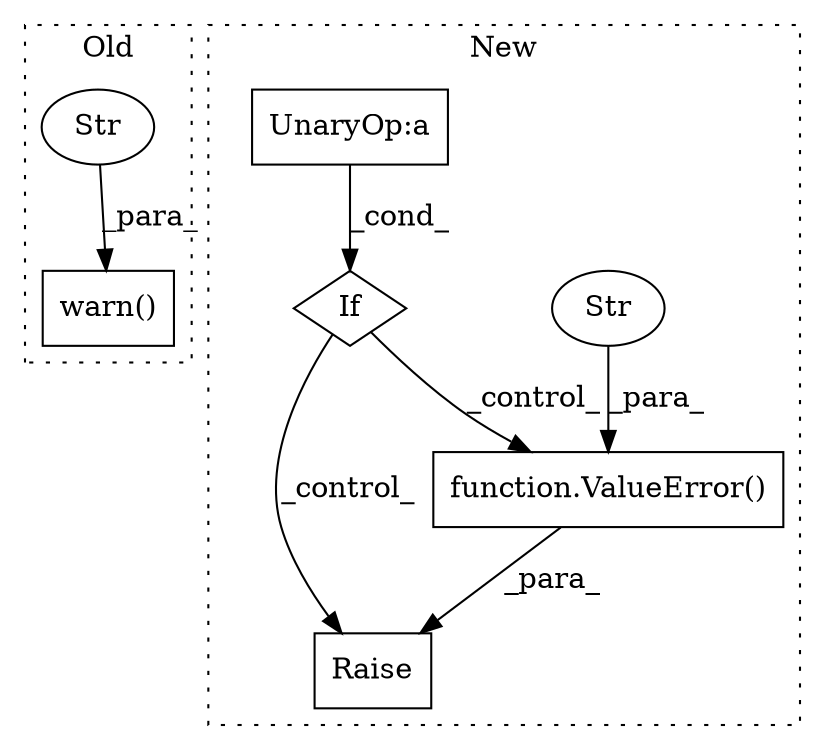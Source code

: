 digraph G {
subgraph cluster0 {
1 [label="warn()" a="75" s="2839,2918" l="14,1" shape="box"];
5 [label="Str" a="66" s="2853" l="52" shape="ellipse"];
label = "Old";
style="dotted";
}
subgraph cluster1 {
2 [label="function.ValueError()" a="75" s="3154,3230" l="11,1" shape="box"];
3 [label="Raise" a="91" s="3148" l="6" shape="box"];
4 [label="Str" a="66" s="3165" l="65" shape="ellipse"];
6 [label="UnaryOp:a" a="61" s="3086" l="40" shape="box"];
7 [label="If" a="96" s="3083" l="3" shape="diamond"];
label = "New";
style="dotted";
}
2 -> 3 [label="_para_"];
4 -> 2 [label="_para_"];
5 -> 1 [label="_para_"];
6 -> 7 [label="_cond_"];
7 -> 2 [label="_control_"];
7 -> 3 [label="_control_"];
}